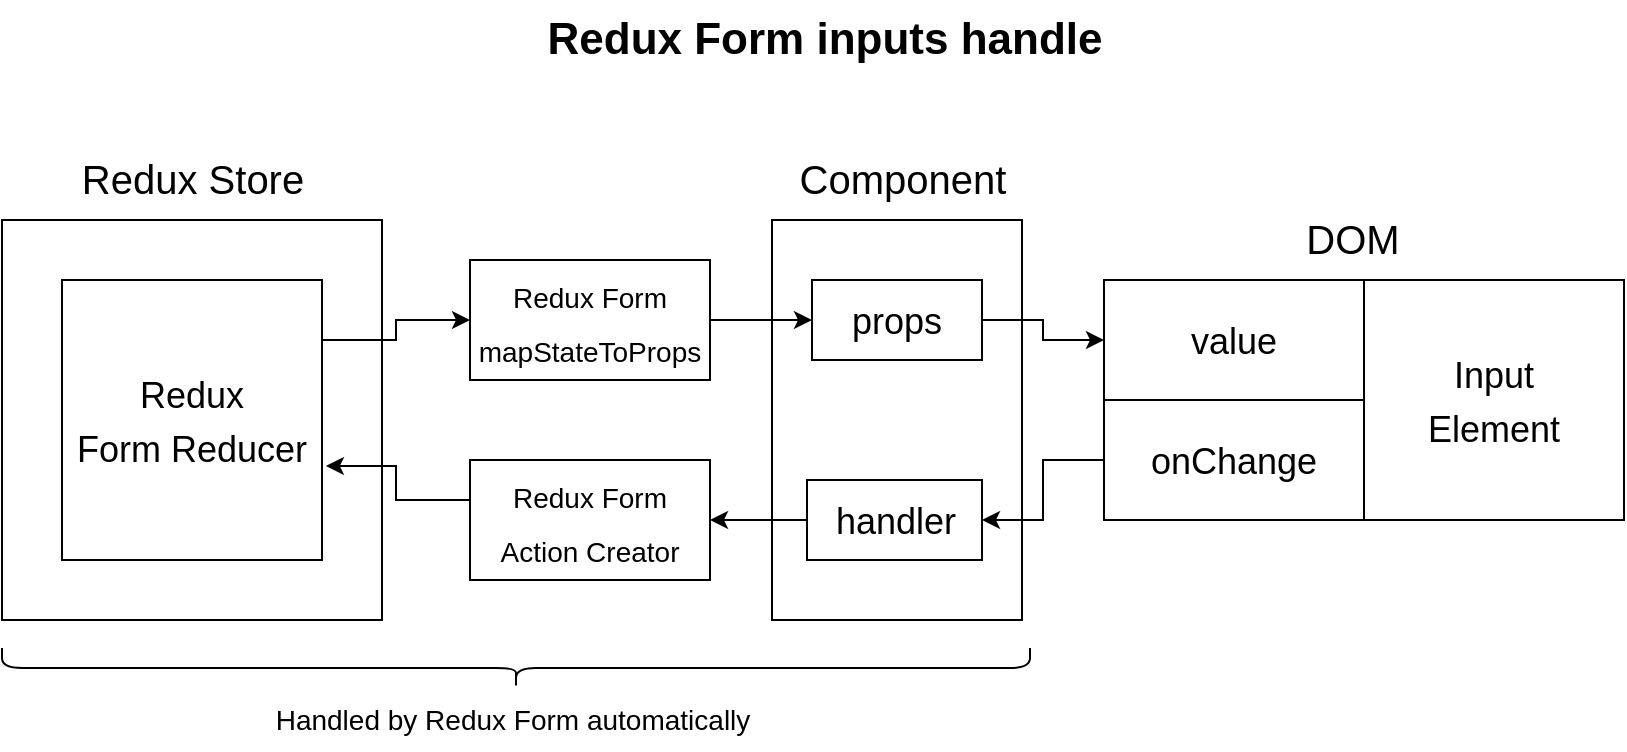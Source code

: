 <mxfile version="20.1.1" type="device"><diagram id="uwFRtT1sqhjLt9h0Ye3W" name="Page-1"><mxGraphModel dx="1380" dy="774" grid="1" gridSize="10" guides="1" tooltips="1" connect="1" arrows="1" fold="1" page="1" pageScale="1" pageWidth="850" pageHeight="1100" math="0" shadow="0"><root><mxCell id="0"/><mxCell id="1" parent="0"/><mxCell id="yVGVTAyx4GOYrOPipfCf-1" value="Redux Form inputs handle" style="text;html=1;align=center;verticalAlign=middle;resizable=0;points=[];autosize=1;strokeColor=none;fillColor=none;fontSize=22;fontStyle=1" vertex="1" parent="1"><mxGeometry x="281" y="140" width="300" height="40" as="geometry"/></mxCell><mxCell id="yVGVTAyx4GOYrOPipfCf-2" value="" style="rounded=0;whiteSpace=wrap;html=1;fontSize=22;" vertex="1" parent="1"><mxGeometry x="20" y="250" width="190" height="200" as="geometry"/></mxCell><mxCell id="yVGVTAyx4GOYrOPipfCf-3" value="&lt;font style=&quot;font-size: 20px;&quot;&gt;Redux Store&lt;/font&gt;" style="text;html=1;align=center;verticalAlign=middle;resizable=0;points=[];autosize=1;strokeColor=none;fillColor=none;fontSize=22;" vertex="1" parent="1"><mxGeometry x="50" y="210" width="130" height="40" as="geometry"/></mxCell><mxCell id="yVGVTAyx4GOYrOPipfCf-7" value="" style="edgeStyle=orthogonalEdgeStyle;rounded=0;orthogonalLoop=1;jettySize=auto;html=1;fontSize=20;" edge="1" parent="1" source="yVGVTAyx4GOYrOPipfCf-4" target="yVGVTAyx4GOYrOPipfCf-6"><mxGeometry relative="1" as="geometry"><Array as="points"><mxPoint x="217" y="310"/><mxPoint x="217" y="300"/></Array></mxGeometry></mxCell><mxCell id="yVGVTAyx4GOYrOPipfCf-4" value="&lt;font style=&quot;font-size: 18px;&quot;&gt;Redux &lt;br&gt;Form Reducer&lt;/font&gt;" style="rounded=0;whiteSpace=wrap;html=1;fontSize=22;" vertex="1" parent="1"><mxGeometry x="50" y="280" width="130" height="140" as="geometry"/></mxCell><mxCell id="yVGVTAyx4GOYrOPipfCf-18" style="edgeStyle=orthogonalEdgeStyle;rounded=0;orthogonalLoop=1;jettySize=auto;html=1;fontSize=14;" edge="1" parent="1" source="yVGVTAyx4GOYrOPipfCf-6" target="yVGVTAyx4GOYrOPipfCf-13"><mxGeometry relative="1" as="geometry"/></mxCell><mxCell id="yVGVTAyx4GOYrOPipfCf-6" value="&lt;font style=&quot;font-size: 14px;&quot;&gt;Redux Form mapStateToProps&lt;/font&gt;" style="whiteSpace=wrap;html=1;fontSize=22;rounded=0;" vertex="1" parent="1"><mxGeometry x="254" y="270" width="120" height="60" as="geometry"/></mxCell><mxCell id="yVGVTAyx4GOYrOPipfCf-10" style="edgeStyle=orthogonalEdgeStyle;rounded=0;orthogonalLoop=1;jettySize=auto;html=1;entryX=1.015;entryY=0.664;entryDx=0;entryDy=0;entryPerimeter=0;fontSize=14;" edge="1" parent="1" source="yVGVTAyx4GOYrOPipfCf-8" target="yVGVTAyx4GOYrOPipfCf-4"><mxGeometry relative="1" as="geometry"><Array as="points"><mxPoint x="217" y="390"/><mxPoint x="217" y="373"/></Array></mxGeometry></mxCell><mxCell id="yVGVTAyx4GOYrOPipfCf-8" value="&lt;font style=&quot;font-size: 14px;&quot;&gt;Redux Form Action Creator&lt;/font&gt;" style="whiteSpace=wrap;html=1;fontSize=22;rounded=0;" vertex="1" parent="1"><mxGeometry x="254" y="370" width="120" height="60" as="geometry"/></mxCell><mxCell id="yVGVTAyx4GOYrOPipfCf-11" value="" style="rounded=0;whiteSpace=wrap;html=1;fontSize=22;fillColor=none;" vertex="1" parent="1"><mxGeometry x="405" y="250" width="125" height="200" as="geometry"/></mxCell><mxCell id="yVGVTAyx4GOYrOPipfCf-12" value="&lt;font style=&quot;font-size: 20px;&quot;&gt;Component&lt;/font&gt;" style="text;html=1;align=center;verticalAlign=middle;resizable=0;points=[];autosize=1;strokeColor=none;fillColor=none;fontSize=22;" vertex="1" parent="1"><mxGeometry x="405" y="210" width="130" height="40" as="geometry"/></mxCell><mxCell id="yVGVTAyx4GOYrOPipfCf-23" style="edgeStyle=orthogonalEdgeStyle;rounded=0;orthogonalLoop=1;jettySize=auto;html=1;entryX=0;entryY=0.5;entryDx=0;entryDy=0;fontSize=14;" edge="1" parent="1" source="yVGVTAyx4GOYrOPipfCf-13" target="yVGVTAyx4GOYrOPipfCf-20"><mxGeometry relative="1" as="geometry"/></mxCell><mxCell id="yVGVTAyx4GOYrOPipfCf-13" value="&lt;span style=&quot;font-size: 18px;&quot;&gt;props&lt;/span&gt;" style="rounded=0;whiteSpace=wrap;html=1;fontSize=22;" vertex="1" parent="1"><mxGeometry x="425" y="280" width="85" height="40" as="geometry"/></mxCell><mxCell id="yVGVTAyx4GOYrOPipfCf-17" style="edgeStyle=orthogonalEdgeStyle;rounded=0;orthogonalLoop=1;jettySize=auto;html=1;entryX=1;entryY=0.5;entryDx=0;entryDy=0;fontSize=14;" edge="1" parent="1" source="yVGVTAyx4GOYrOPipfCf-14" target="yVGVTAyx4GOYrOPipfCf-8"><mxGeometry relative="1" as="geometry"/></mxCell><mxCell id="yVGVTAyx4GOYrOPipfCf-14" value="&lt;span style=&quot;font-size: 18px;&quot;&gt;handler&lt;/span&gt;" style="rounded=0;whiteSpace=wrap;html=1;fontSize=22;" vertex="1" parent="1"><mxGeometry x="422.5" y="380" width="87.5" height="40" as="geometry"/></mxCell><mxCell id="yVGVTAyx4GOYrOPipfCf-19" value="&lt;font style=&quot;font-size: 20px;&quot;&gt;DOM&lt;br&gt;&lt;/font&gt;" style="text;html=1;align=center;verticalAlign=middle;resizable=0;points=[];autosize=1;strokeColor=none;fillColor=none;fontSize=22;" vertex="1" parent="1"><mxGeometry x="660" y="240" width="70" height="40" as="geometry"/></mxCell><mxCell id="yVGVTAyx4GOYrOPipfCf-20" value="&lt;span style=&quot;font-size: 18px;&quot;&gt;value&lt;/span&gt;" style="rounded=0;whiteSpace=wrap;html=1;fontSize=22;" vertex="1" parent="1"><mxGeometry x="571" y="280" width="130" height="60" as="geometry"/></mxCell><mxCell id="yVGVTAyx4GOYrOPipfCf-24" style="edgeStyle=orthogonalEdgeStyle;rounded=0;orthogonalLoop=1;jettySize=auto;html=1;entryX=1;entryY=0.5;entryDx=0;entryDy=0;fontSize=14;" edge="1" parent="1" source="yVGVTAyx4GOYrOPipfCf-21" target="yVGVTAyx4GOYrOPipfCf-14"><mxGeometry relative="1" as="geometry"/></mxCell><mxCell id="yVGVTAyx4GOYrOPipfCf-21" value="&lt;span style=&quot;font-size: 18px;&quot;&gt;onChange&lt;/span&gt;" style="rounded=0;whiteSpace=wrap;html=1;fontSize=22;" vertex="1" parent="1"><mxGeometry x="571" y="340" width="130" height="60" as="geometry"/></mxCell><mxCell id="yVGVTAyx4GOYrOPipfCf-22" value="&lt;span style=&quot;font-size: 18px;&quot;&gt;Input&lt;br&gt;Element&lt;br&gt;&lt;/span&gt;" style="rounded=0;whiteSpace=wrap;html=1;fontSize=22;" vertex="1" parent="1"><mxGeometry x="701" y="280" width="130" height="120" as="geometry"/></mxCell><mxCell id="yVGVTAyx4GOYrOPipfCf-25" value="" style="shape=curlyBracket;whiteSpace=wrap;html=1;rounded=1;flipH=1;fontSize=14;rotation=90;size=0.5;" vertex="1" parent="1"><mxGeometry x="267" y="217" width="20" height="514" as="geometry"/></mxCell><mxCell id="yVGVTAyx4GOYrOPipfCf-26" value="Handled by Redux Form automatically" style="text;html=1;align=center;verticalAlign=middle;resizable=0;points=[];autosize=1;strokeColor=none;fillColor=none;fontSize=14;" vertex="1" parent="1"><mxGeometry x="145" y="485" width="260" height="30" as="geometry"/></mxCell></root></mxGraphModel></diagram></mxfile>